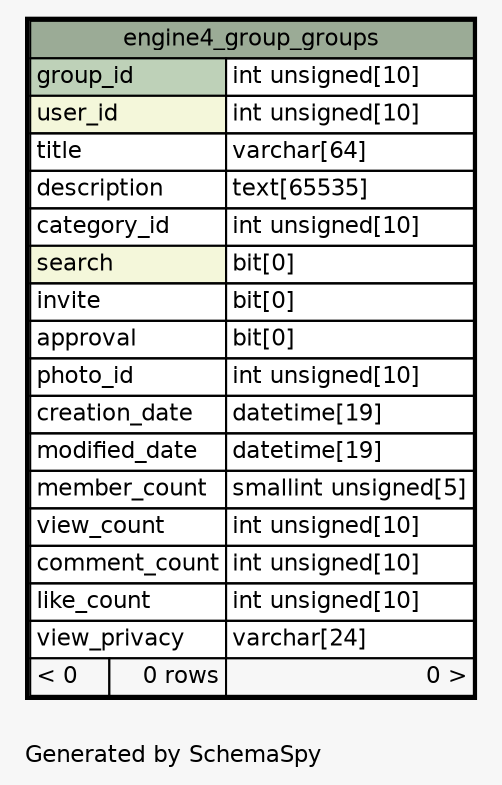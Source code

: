 // dot 2.38.0 on Windows 10 10.0
// SchemaSpy rev 590
digraph "oneDegreeRelationshipsDiagram" {
  graph [
    rankdir="RL"
    bgcolor="#f7f7f7"
    label="\nGenerated by SchemaSpy"
    labeljust="l"
    nodesep="0.18"
    ranksep="0.46"
    fontname="Helvetica"
    fontsize="11"
  ];
  node [
    fontname="Helvetica"
    fontsize="11"
    shape="plaintext"
  ];
  edge [
    arrowsize="0.8"
  ];
  "engine4_group_groups" [
    label=<
    <TABLE BORDER="2" CELLBORDER="1" CELLSPACING="0" BGCOLOR="#ffffff">
      <TR><TD COLSPAN="3" BGCOLOR="#9bab96" ALIGN="CENTER">engine4_group_groups</TD></TR>
      <TR><TD PORT="group_id" COLSPAN="2" BGCOLOR="#bed1b8" ALIGN="LEFT">group_id</TD><TD PORT="group_id.type" ALIGN="LEFT">int unsigned[10]</TD></TR>
      <TR><TD PORT="user_id" COLSPAN="2" BGCOLOR="#f4f7da" ALIGN="LEFT">user_id</TD><TD PORT="user_id.type" ALIGN="LEFT">int unsigned[10]</TD></TR>
      <TR><TD PORT="title" COLSPAN="2" ALIGN="LEFT">title</TD><TD PORT="title.type" ALIGN="LEFT">varchar[64]</TD></TR>
      <TR><TD PORT="description" COLSPAN="2" ALIGN="LEFT">description</TD><TD PORT="description.type" ALIGN="LEFT">text[65535]</TD></TR>
      <TR><TD PORT="category_id" COLSPAN="2" ALIGN="LEFT">category_id</TD><TD PORT="category_id.type" ALIGN="LEFT">int unsigned[10]</TD></TR>
      <TR><TD PORT="search" COLSPAN="2" BGCOLOR="#f4f7da" ALIGN="LEFT">search</TD><TD PORT="search.type" ALIGN="LEFT">bit[0]</TD></TR>
      <TR><TD PORT="invite" COLSPAN="2" ALIGN="LEFT">invite</TD><TD PORT="invite.type" ALIGN="LEFT">bit[0]</TD></TR>
      <TR><TD PORT="approval" COLSPAN="2" ALIGN="LEFT">approval</TD><TD PORT="approval.type" ALIGN="LEFT">bit[0]</TD></TR>
      <TR><TD PORT="photo_id" COLSPAN="2" ALIGN="LEFT">photo_id</TD><TD PORT="photo_id.type" ALIGN="LEFT">int unsigned[10]</TD></TR>
      <TR><TD PORT="creation_date" COLSPAN="2" ALIGN="LEFT">creation_date</TD><TD PORT="creation_date.type" ALIGN="LEFT">datetime[19]</TD></TR>
      <TR><TD PORT="modified_date" COLSPAN="2" ALIGN="LEFT">modified_date</TD><TD PORT="modified_date.type" ALIGN="LEFT">datetime[19]</TD></TR>
      <TR><TD PORT="member_count" COLSPAN="2" ALIGN="LEFT">member_count</TD><TD PORT="member_count.type" ALIGN="LEFT">smallint unsigned[5]</TD></TR>
      <TR><TD PORT="view_count" COLSPAN="2" ALIGN="LEFT">view_count</TD><TD PORT="view_count.type" ALIGN="LEFT">int unsigned[10]</TD></TR>
      <TR><TD PORT="comment_count" COLSPAN="2" ALIGN="LEFT">comment_count</TD><TD PORT="comment_count.type" ALIGN="LEFT">int unsigned[10]</TD></TR>
      <TR><TD PORT="like_count" COLSPAN="2" ALIGN="LEFT">like_count</TD><TD PORT="like_count.type" ALIGN="LEFT">int unsigned[10]</TD></TR>
      <TR><TD PORT="view_privacy" COLSPAN="2" ALIGN="LEFT">view_privacy</TD><TD PORT="view_privacy.type" ALIGN="LEFT">varchar[24]</TD></TR>
      <TR><TD ALIGN="LEFT" BGCOLOR="#f7f7f7">&lt; 0</TD><TD ALIGN="RIGHT" BGCOLOR="#f7f7f7">0 rows</TD><TD ALIGN="RIGHT" BGCOLOR="#f7f7f7">0 &gt;</TD></TR>
    </TABLE>>
    URL="engine4_group_groups.html"
    tooltip="engine4_group_groups"
  ];
}
